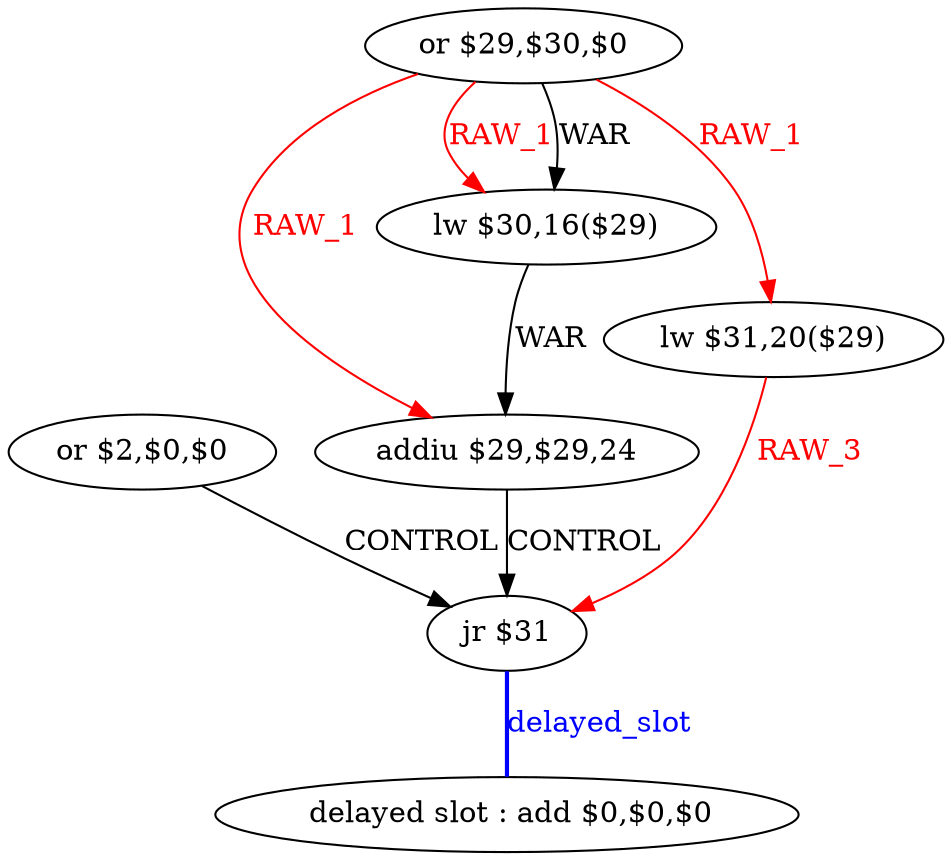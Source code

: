 digraph G1 {
node [shape = ellipse];
i6 [label = " delayed slot : add $0,$0,$0"] ;
i5 ->  i6 [style = bold, dir= none, fontcolor = blue, color = blue, label= "delayed_slot"];
i5 [label = "jr $31"] ;
i0 [label = "or $2,$0,$0"] ;
i0 ->  i5 [label= "CONTROL"];
i1 [label = "or $29,$30,$0"] ;
i1 ->  i4 [color = red, fontcolor = red, label= "RAW_1"];
i1 ->  i3 [color = red, fontcolor = red, label= "RAW_1"];
i1 ->  i3 [label= "WAR"];
i1 ->  i2 [color = red, fontcolor = red, label= "RAW_1"];
i4 [label = "addiu $29,$29,24"] ;
i4 ->  i5 [label= "CONTROL"];
i3 [label = "lw $30,16($29)"] ;
i3 ->  i4 [label= "WAR"];
i2 [label = "lw $31,20($29)"] ;
i2 ->  i5 [color = red, fontcolor = red, label= "RAW_3"];
}
